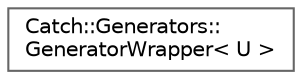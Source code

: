 digraph "Graphical Class Hierarchy"
{
 // LATEX_PDF_SIZE
  bgcolor="transparent";
  edge [fontname=Helvetica,fontsize=10,labelfontname=Helvetica,labelfontsize=10];
  node [fontname=Helvetica,fontsize=10,shape=box,height=0.2,width=0.4];
  rankdir="LR";
  Node0 [label="Catch::Generators::\lGeneratorWrapper\< U \>",height=0.2,width=0.4,color="grey40", fillcolor="white", style="filled",URL="$class_catch_1_1_generators_1_1_generator_wrapper.html",tooltip=" "];
}
